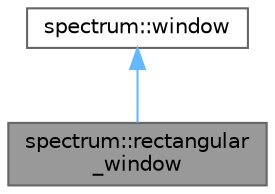 digraph "spectrum::rectangular_window"
{
 // LATEX_PDF_SIZE
  bgcolor="transparent";
  edge [fontname=Helvetica,fontsize=10,labelfontname=Helvetica,labelfontsize=10];
  node [fontname=Helvetica,fontsize=10,shape=box,height=0.2,width=0.4];
  Node1 [label="spectrum::rectangular\l_window",height=0.2,width=0.4,color="gray40", fillcolor="grey60", style="filled", fontcolor="black",tooltip="Defines a rectangular window."];
  Node2 -> Node1 [dir="back",color="steelblue1",style="solid"];
  Node2 [label="spectrum::window",height=0.2,width=0.4,color="gray40", fillcolor="white", style="filled",URL="$structspectrum_1_1window.html",tooltip="Defines a window."];
}
